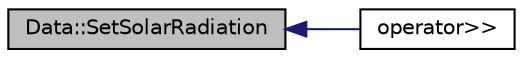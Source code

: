 digraph "Data::SetSolarRadiation"
{
  edge [fontname="Helvetica",fontsize="10",labelfontname="Helvetica",labelfontsize="10"];
  node [fontname="Helvetica",fontsize="10",shape=record];
  rankdir="LR";
  Node34 [label="Data::SetSolarRadiation",height=0.2,width=0.4,color="black", fillcolor="grey75", style="filled", fontcolor="black"];
  Node34 -> Node35 [dir="back",color="midnightblue",fontsize="10",style="solid",fontname="Helvetica"];
  Node35 [label="operator\>\>",height=0.2,width=0.4,color="black", fillcolor="white", style="filled",URL="$_data_8h.html#a1bde51a4c4ece0c86e74920f63a0b783"];
}
